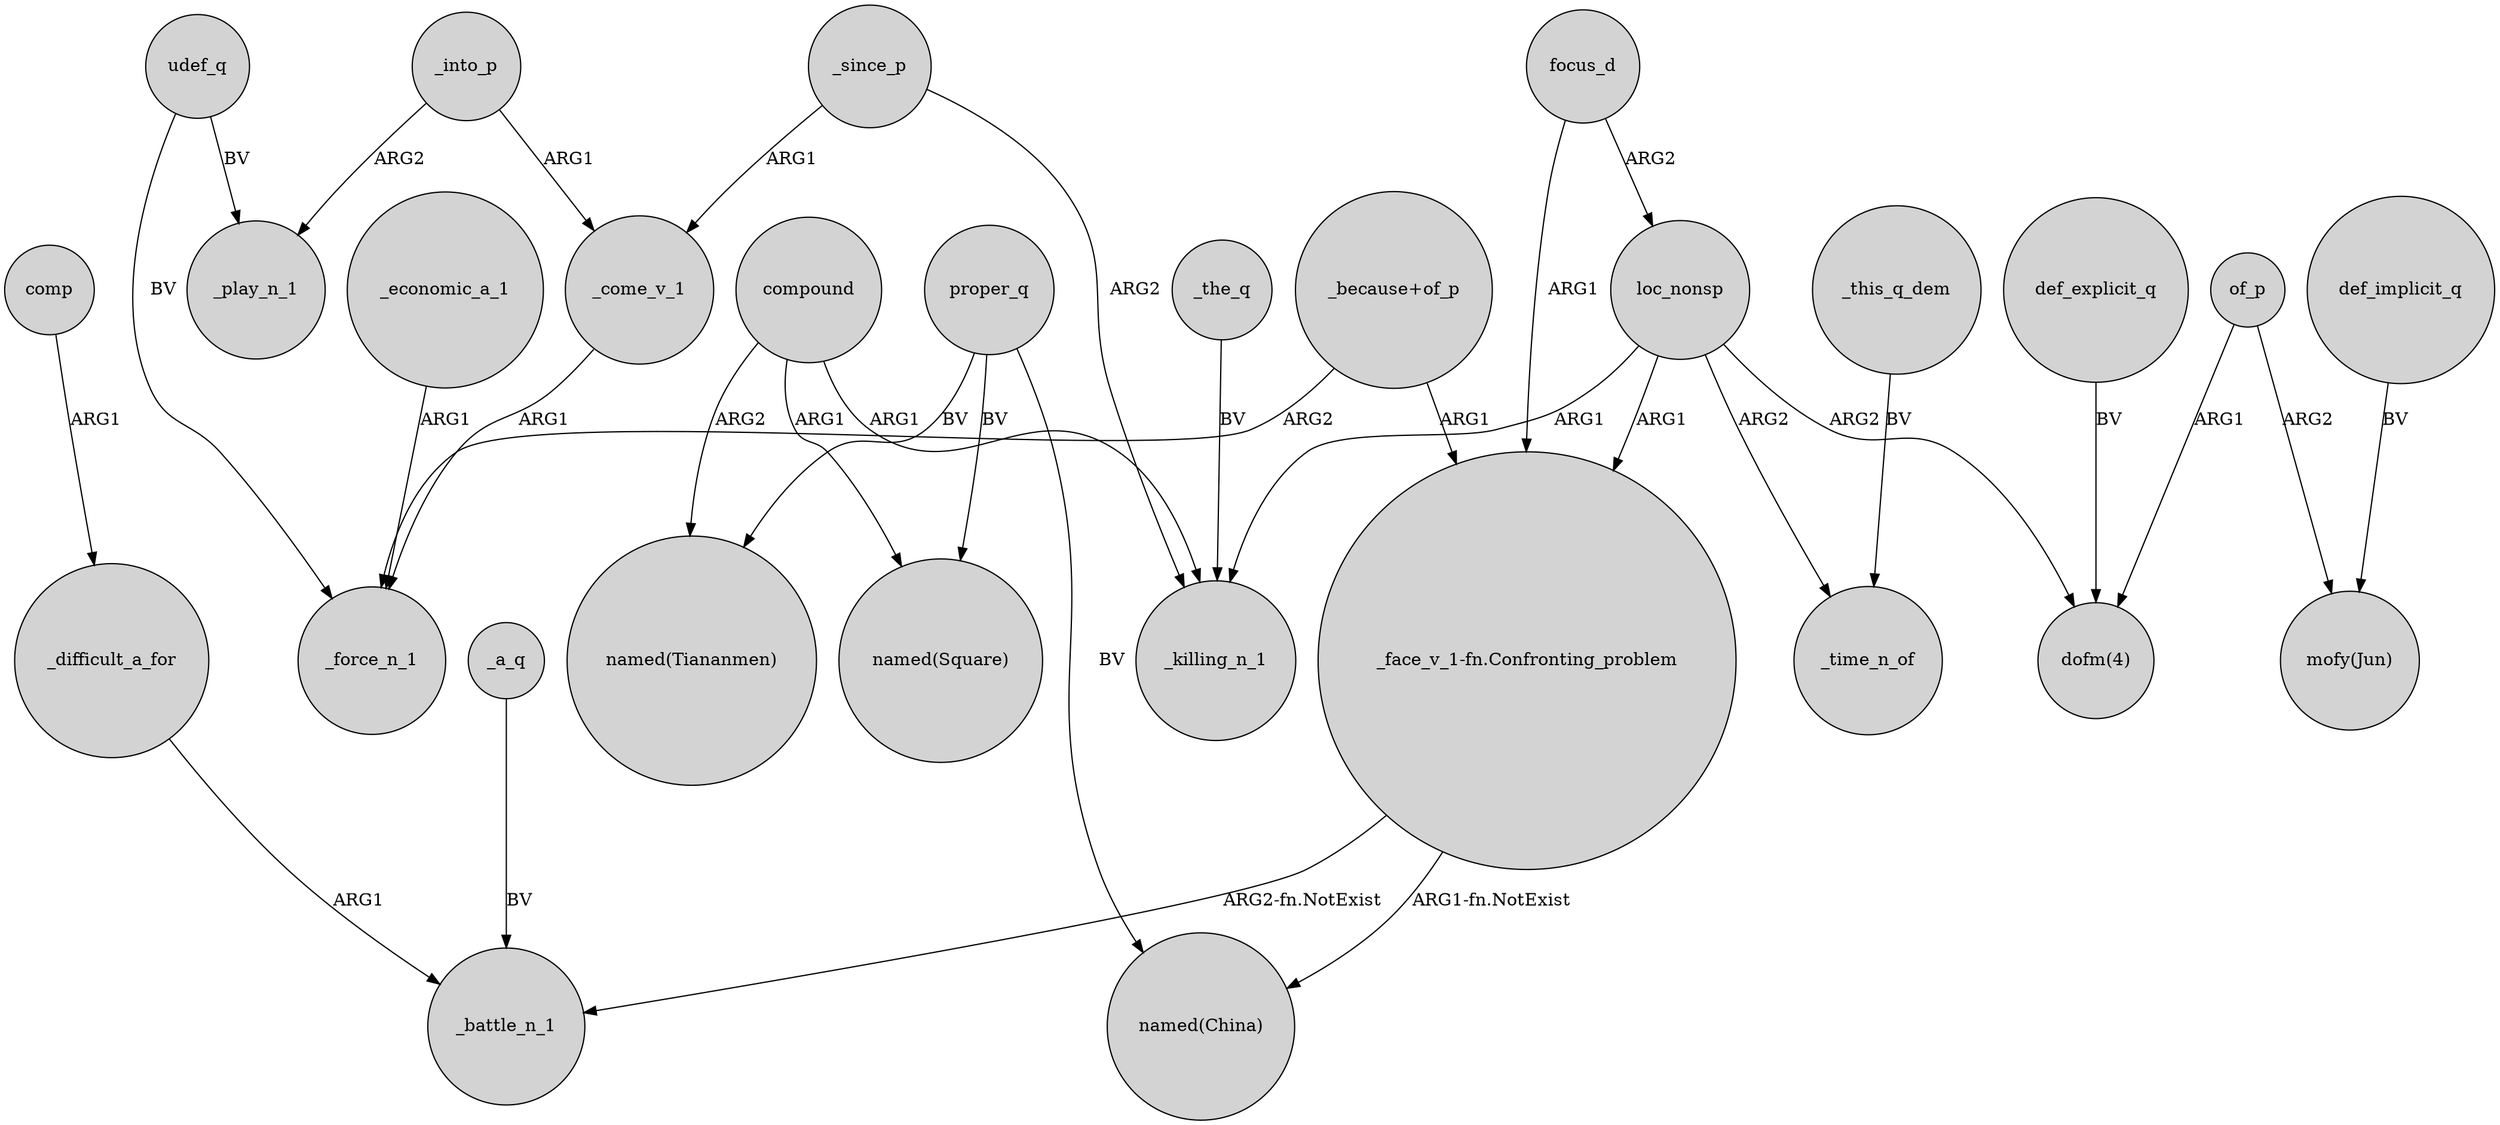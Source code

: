 digraph {
	node [shape=circle style=filled]
	_since_p -> _come_v_1 [label=ARG1]
	focus_d -> loc_nonsp [label=ARG2]
	_difficult_a_for -> _battle_n_1 [label=ARG1]
	udef_q -> _force_n_1 [label=BV]
	_come_v_1 -> _force_n_1 [label=ARG1]
	"_face_v_1-fn.Confronting_problem" -> "named(China)" [label="ARG1-fn.NotExist"]
	def_explicit_q -> "dofm(4)" [label=BV]
	of_p -> "mofy(Jun)" [label=ARG2]
	udef_q -> _play_n_1 [label=BV]
	_into_p -> _play_n_1 [label=ARG2]
	compound -> "named(Tiananmen)" [label=ARG2]
	compound -> _killing_n_1 [label=ARG1]
	loc_nonsp -> _time_n_of [label=ARG2]
	loc_nonsp -> _killing_n_1 [label=ARG1]
	_this_q_dem -> _time_n_of [label=BV]
	_economic_a_1 -> _force_n_1 [label=ARG1]
	def_implicit_q -> "mofy(Jun)" [label=BV]
	loc_nonsp -> "_face_v_1-fn.Confronting_problem" [label=ARG1]
	comp -> _difficult_a_for [label=ARG1]
	_a_q -> _battle_n_1 [label=BV]
	compound -> "named(Square)" [label=ARG1]
	proper_q -> "named(Square)" [label=BV]
	"_because+of_p" -> "_face_v_1-fn.Confronting_problem" [label=ARG1]
	proper_q -> "named(China)" [label=BV]
	"_because+of_p" -> _force_n_1 [label=ARG2]
	"_face_v_1-fn.Confronting_problem" -> _battle_n_1 [label="ARG2-fn.NotExist"]
	proper_q -> "named(Tiananmen)" [label=BV]
	focus_d -> "_face_v_1-fn.Confronting_problem" [label=ARG1]
	loc_nonsp -> "dofm(4)" [label=ARG2]
	_into_p -> _come_v_1 [label=ARG1]
	_since_p -> _killing_n_1 [label=ARG2]
	_the_q -> _killing_n_1 [label=BV]
	of_p -> "dofm(4)" [label=ARG1]
}
